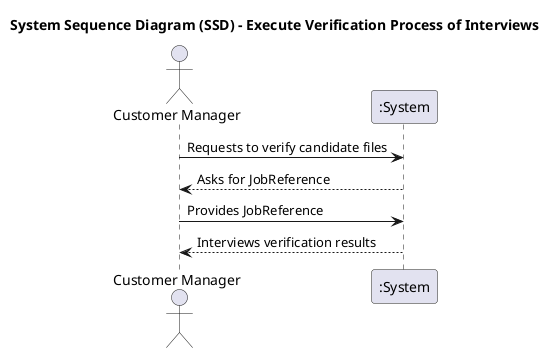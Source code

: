 @startuml

title System Sequence Diagram (SSD) - Execute Verification Process of Interviews

actor "Customer Manager" as CM
participant ":System" as S

CM -> S : Requests to verify candidate files
S --> CM : Asks for JobReference
CM -> S : Provides JobReference
S --> CM : Interviews verification results

@enduml
